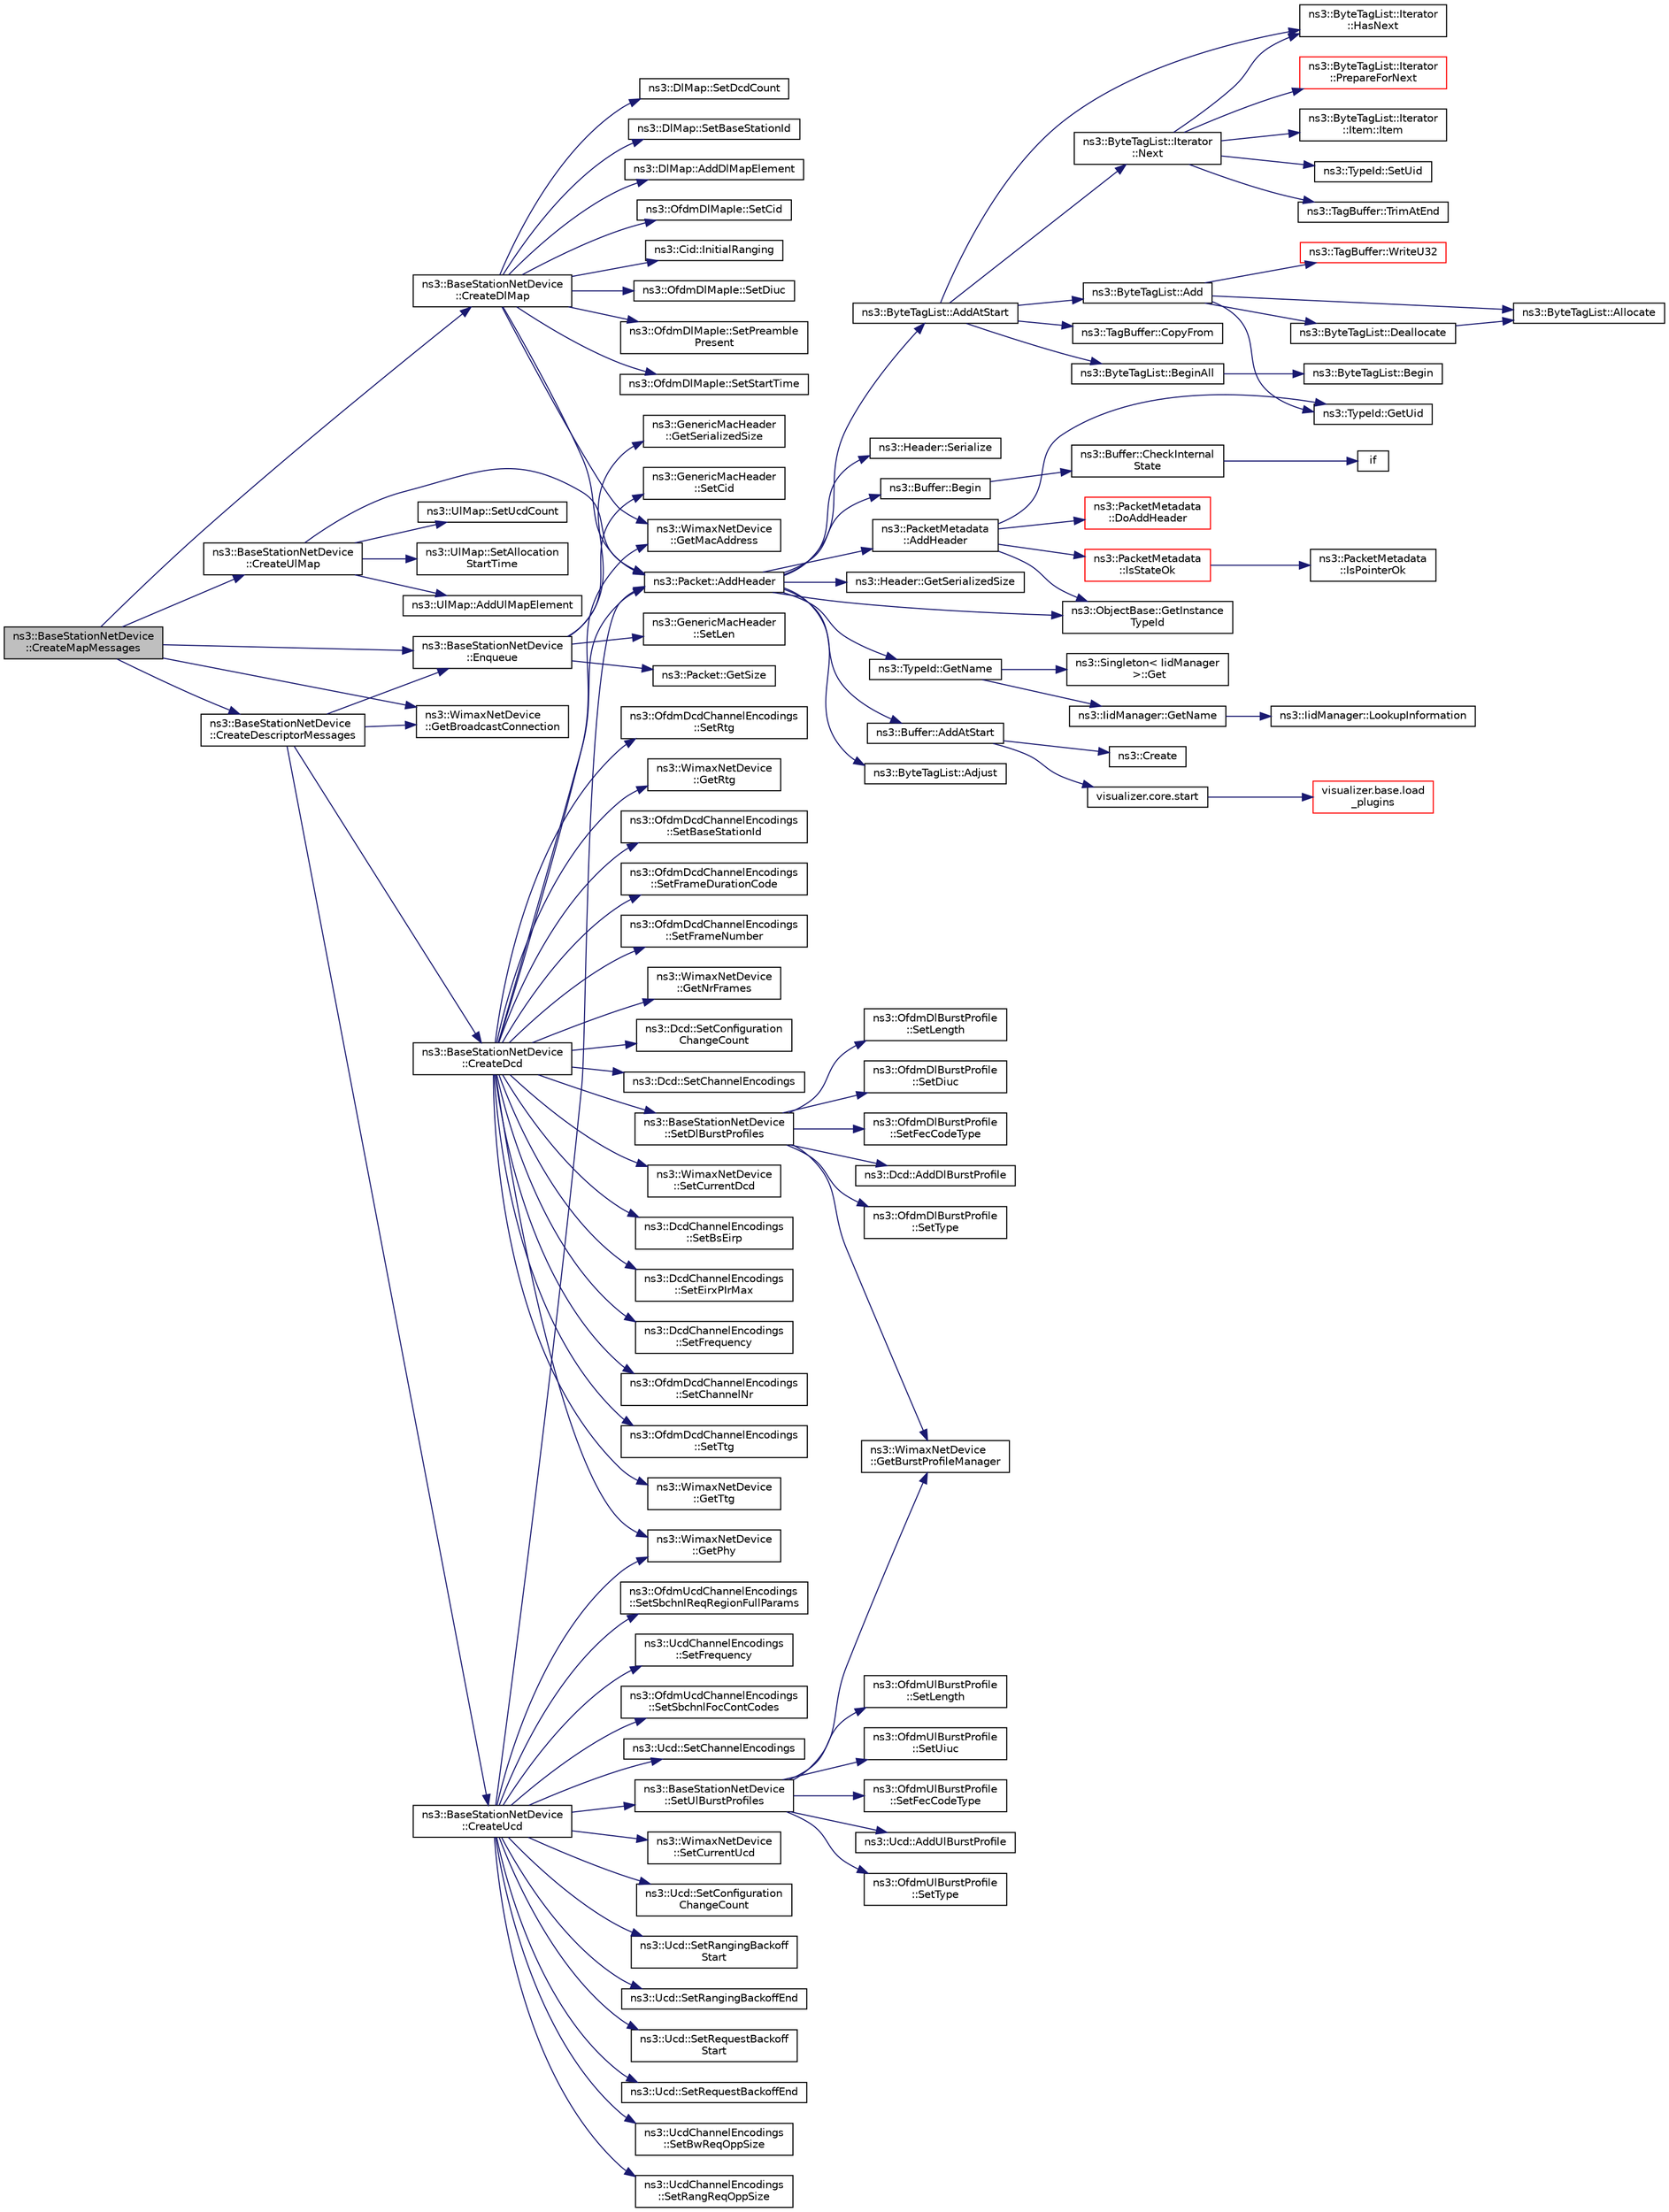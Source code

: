 digraph "ns3::BaseStationNetDevice::CreateMapMessages"
{
  edge [fontname="Helvetica",fontsize="10",labelfontname="Helvetica",labelfontsize="10"];
  node [fontname="Helvetica",fontsize="10",shape=record];
  rankdir="LR";
  Node1 [label="ns3::BaseStationNetDevice\l::CreateMapMessages",height=0.2,width=0.4,color="black", fillcolor="grey75", style="filled", fontcolor="black"];
  Node1 -> Node2 [color="midnightblue",fontsize="10",style="solid"];
  Node2 [label="ns3::BaseStationNetDevice\l::CreateDlMap",height=0.2,width=0.4,color="black", fillcolor="white", style="filled",URL="$dd/d73/classns3_1_1BaseStationNetDevice.html#ab03962233fca4f8e6581c87ce34b8170",tooltip="Create DL map. "];
  Node2 -> Node3 [color="midnightblue",fontsize="10",style="solid"];
  Node3 [label="ns3::DlMap::SetDcdCount",height=0.2,width=0.4,color="black", fillcolor="white", style="filled",URL="$d6/d59/classns3_1_1DlMap.html#a07d522f75a07cc181f9fc9fc4c567704"];
  Node2 -> Node4 [color="midnightblue",fontsize="10",style="solid"];
  Node4 [label="ns3::DlMap::SetBaseStationId",height=0.2,width=0.4,color="black", fillcolor="white", style="filled",URL="$d6/d59/classns3_1_1DlMap.html#a4951212c10a7146436b365ab9a539c53"];
  Node2 -> Node5 [color="midnightblue",fontsize="10",style="solid"];
  Node5 [label="ns3::WimaxNetDevice\l::GetMacAddress",height=0.2,width=0.4,color="black", fillcolor="white", style="filled",URL="$dc/d52/classns3_1_1WimaxNetDevice.html#aa02eb7f6de9c03f0b8f2e33e3c5b5559"];
  Node2 -> Node6 [color="midnightblue",fontsize="10",style="solid"];
  Node6 [label="ns3::DlMap::AddDlMapElement",height=0.2,width=0.4,color="black", fillcolor="white", style="filled",URL="$d6/d59/classns3_1_1DlMap.html#a169be40fb4ee59c8ac8ee601974440c6"];
  Node2 -> Node7 [color="midnightblue",fontsize="10",style="solid"];
  Node7 [label="ns3::OfdmDlMapIe::SetCid",height=0.2,width=0.4,color="black", fillcolor="white", style="filled",URL="$de/de8/classns3_1_1OfdmDlMapIe.html#a26e943ec6aaef043f437147656776690"];
  Node2 -> Node8 [color="midnightblue",fontsize="10",style="solid"];
  Node8 [label="ns3::Cid::InitialRanging",height=0.2,width=0.4,color="black", fillcolor="white", style="filled",URL="$de/d5c/classns3_1_1Cid.html#a5c204ab0df783c7594c764bae1611436"];
  Node2 -> Node9 [color="midnightblue",fontsize="10",style="solid"];
  Node9 [label="ns3::OfdmDlMapIe::SetDiuc",height=0.2,width=0.4,color="black", fillcolor="white", style="filled",URL="$de/de8/classns3_1_1OfdmDlMapIe.html#a5a15248f4ebcbad45720ff54443d0c8c"];
  Node2 -> Node10 [color="midnightblue",fontsize="10",style="solid"];
  Node10 [label="ns3::OfdmDlMapIe::SetPreamble\lPresent",height=0.2,width=0.4,color="black", fillcolor="white", style="filled",URL="$de/de8/classns3_1_1OfdmDlMapIe.html#a78b98bc4dbb4b7e89bfeb27b949eea9a"];
  Node2 -> Node11 [color="midnightblue",fontsize="10",style="solid"];
  Node11 [label="ns3::OfdmDlMapIe::SetStartTime",height=0.2,width=0.4,color="black", fillcolor="white", style="filled",URL="$de/de8/classns3_1_1OfdmDlMapIe.html#a0a0b2b9e5e00d40337fceb32f64902c8"];
  Node2 -> Node12 [color="midnightblue",fontsize="10",style="solid"];
  Node12 [label="ns3::Packet::AddHeader",height=0.2,width=0.4,color="black", fillcolor="white", style="filled",URL="$dd/d7a/classns3_1_1Packet.html#a465108c595a0bc592095cbcab1832ed8",tooltip="Add header to this packet. "];
  Node12 -> Node13 [color="midnightblue",fontsize="10",style="solid"];
  Node13 [label="ns3::Header::GetSerializedSize",height=0.2,width=0.4,color="black", fillcolor="white", style="filled",URL="$d6/dae/classns3_1_1Header.html#a6ef0497eabc1b1fb0ad42738eb73f934"];
  Node12 -> Node14 [color="midnightblue",fontsize="10",style="solid"];
  Node14 [label="ns3::ObjectBase::GetInstance\lTypeId",height=0.2,width=0.4,color="black", fillcolor="white", style="filled",URL="$d2/dac/classns3_1_1ObjectBase.html#abe5b43a6f5b99a92a4c3122db31f06fb"];
  Node12 -> Node15 [color="midnightblue",fontsize="10",style="solid"];
  Node15 [label="ns3::TypeId::GetName",height=0.2,width=0.4,color="black", fillcolor="white", style="filled",URL="$d6/d11/classns3_1_1TypeId.html#aa3c41c79ae428b3cb396a9c6bb3ef314"];
  Node15 -> Node16 [color="midnightblue",fontsize="10",style="solid"];
  Node16 [label="ns3::Singleton\< IidManager\l \>::Get",height=0.2,width=0.4,color="black", fillcolor="white", style="filled",URL="$d8/d77/classns3_1_1Singleton.html#a80a2cd3c25a27ea72add7a9f7a141ffa"];
  Node15 -> Node17 [color="midnightblue",fontsize="10",style="solid"];
  Node17 [label="ns3::IidManager::GetName",height=0.2,width=0.4,color="black", fillcolor="white", style="filled",URL="$d4/d1c/classns3_1_1IidManager.html#a5d68d0f0f44594dcdec239dbdb5bf53c"];
  Node17 -> Node18 [color="midnightblue",fontsize="10",style="solid"];
  Node18 [label="ns3::IidManager::LookupInformation",height=0.2,width=0.4,color="black", fillcolor="white", style="filled",URL="$d4/d1c/classns3_1_1IidManager.html#a6b1f4ba2815dba27a377e8a8db2384cf"];
  Node12 -> Node19 [color="midnightblue",fontsize="10",style="solid"];
  Node19 [label="ns3::Buffer::AddAtStart",height=0.2,width=0.4,color="black", fillcolor="white", style="filled",URL="$da/d85/classns3_1_1Buffer.html#a8abd8164c3671d3dadc98fc66fade7b1"];
  Node19 -> Node20 [color="midnightblue",fontsize="10",style="solid"];
  Node20 [label="visualizer.core.start",height=0.2,width=0.4,color="black", fillcolor="white", style="filled",URL="$df/d6c/namespacevisualizer_1_1core.html#a2a35e5d8a34af358b508dac8635754e0"];
  Node20 -> Node21 [color="midnightblue",fontsize="10",style="solid"];
  Node21 [label="visualizer.base.load\l_plugins",height=0.2,width=0.4,color="red", fillcolor="white", style="filled",URL="$d4/d39/namespacevisualizer_1_1base.html#ad171497a5ff1afe0a73bedaebf35448f"];
  Node19 -> Node22 [color="midnightblue",fontsize="10",style="solid"];
  Node22 [label="ns3::Create",height=0.2,width=0.4,color="black", fillcolor="white", style="filled",URL="$d2/df2/group__ptr.html#ga0406dd2d929ceac05ce39d4579fa3e4b"];
  Node12 -> Node23 [color="midnightblue",fontsize="10",style="solid"];
  Node23 [label="ns3::ByteTagList::Adjust",height=0.2,width=0.4,color="black", fillcolor="white", style="filled",URL="$dd/d64/classns3_1_1ByteTagList.html#a1fec06d7e6daaf8039cf2a148e4090f2"];
  Node12 -> Node24 [color="midnightblue",fontsize="10",style="solid"];
  Node24 [label="ns3::ByteTagList::AddAtStart",height=0.2,width=0.4,color="black", fillcolor="white", style="filled",URL="$dd/d64/classns3_1_1ByteTagList.html#acb4563fbe4299c55af41ba7a166b71d5"];
  Node24 -> Node25 [color="midnightblue",fontsize="10",style="solid"];
  Node25 [label="ns3::ByteTagList::BeginAll",height=0.2,width=0.4,color="black", fillcolor="white", style="filled",URL="$dd/d64/classns3_1_1ByteTagList.html#ac4f33846ef6a84a64ede38b2de1564ba",tooltip="Returns an iterator pointing to the very first tag in this list. "];
  Node25 -> Node26 [color="midnightblue",fontsize="10",style="solid"];
  Node26 [label="ns3::ByteTagList::Begin",height=0.2,width=0.4,color="black", fillcolor="white", style="filled",URL="$dd/d64/classns3_1_1ByteTagList.html#acee7b77907ef44826712a630443493e7"];
  Node24 -> Node27 [color="midnightblue",fontsize="10",style="solid"];
  Node27 [label="ns3::ByteTagList::Iterator\l::HasNext",height=0.2,width=0.4,color="black", fillcolor="white", style="filled",URL="$de/dc7/classns3_1_1ByteTagList_1_1Iterator.html#aa1c5eb37f289d0eef8dfaf687498eaec",tooltip="Used to determine if the iterator is at the end of the byteTagList. "];
  Node24 -> Node28 [color="midnightblue",fontsize="10",style="solid"];
  Node28 [label="ns3::ByteTagList::Iterator\l::Next",height=0.2,width=0.4,color="black", fillcolor="white", style="filled",URL="$de/dc7/classns3_1_1ByteTagList_1_1Iterator.html#af521864d800baab1d9c5262f59ce4433",tooltip="Returns the next Item from the ByteTagList. "];
  Node28 -> Node27 [color="midnightblue",fontsize="10",style="solid"];
  Node28 -> Node29 [color="midnightblue",fontsize="10",style="solid"];
  Node29 [label="ns3::ByteTagList::Iterator\l::Item::Item",height=0.2,width=0.4,color="black", fillcolor="white", style="filled",URL="$d5/da6/structns3_1_1ByteTagList_1_1Iterator_1_1Item.html#acbefc31279faa7437e5ee3c88a16d925",tooltip="constructs an item with the given TagBuffer "];
  Node28 -> Node30 [color="midnightblue",fontsize="10",style="solid"];
  Node30 [label="ns3::TypeId::SetUid",height=0.2,width=0.4,color="black", fillcolor="white", style="filled",URL="$d6/d11/classns3_1_1TypeId.html#a85ebe2aebd1cbf13dea9d731e3081481"];
  Node28 -> Node31 [color="midnightblue",fontsize="10",style="solid"];
  Node31 [label="ns3::TagBuffer::TrimAtEnd",height=0.2,width=0.4,color="black", fillcolor="white", style="filled",URL="$d6/ded/classns3_1_1TagBuffer.html#a163314c17e95305cecd202eb0496affa",tooltip="Trim some space from the end. "];
  Node28 -> Node32 [color="midnightblue",fontsize="10",style="solid"];
  Node32 [label="ns3::ByteTagList::Iterator\l::PrepareForNext",height=0.2,width=0.4,color="red", fillcolor="white", style="filled",URL="$de/dc7/classns3_1_1ByteTagList_1_1Iterator.html#afeebeb2923b6d7d908b0868d9e4750e5",tooltip="Prepare the iterator for the next tag. "];
  Node24 -> Node33 [color="midnightblue",fontsize="10",style="solid"];
  Node33 [label="ns3::ByteTagList::Add",height=0.2,width=0.4,color="black", fillcolor="white", style="filled",URL="$dd/d64/classns3_1_1ByteTagList.html#ac970192e923afc561a304d17af4b8a52"];
  Node33 -> Node34 [color="midnightblue",fontsize="10",style="solid"];
  Node34 [label="ns3::ByteTagList::Allocate",height=0.2,width=0.4,color="black", fillcolor="white", style="filled",URL="$dd/d64/classns3_1_1ByteTagList.html#a6a23e438aeb894ea188a0ada84437073",tooltip="Allocate the memory for the ByteTagListData. "];
  Node33 -> Node35 [color="midnightblue",fontsize="10",style="solid"];
  Node35 [label="ns3::ByteTagList::Deallocate",height=0.2,width=0.4,color="black", fillcolor="white", style="filled",URL="$dd/d64/classns3_1_1ByteTagList.html#aebe6943177a3ce90f7fa16188e67f650",tooltip="Deallocates a ByteTagListData. "];
  Node35 -> Node34 [color="midnightblue",fontsize="10",style="solid"];
  Node33 -> Node36 [color="midnightblue",fontsize="10",style="solid"];
  Node36 [label="ns3::TagBuffer::WriteU32",height=0.2,width=0.4,color="red", fillcolor="white", style="filled",URL="$d6/ded/classns3_1_1TagBuffer.html#abbb5049f106100a61e38db498132121d"];
  Node33 -> Node37 [color="midnightblue",fontsize="10",style="solid"];
  Node37 [label="ns3::TypeId::GetUid",height=0.2,width=0.4,color="black", fillcolor="white", style="filled",URL="$d6/d11/classns3_1_1TypeId.html#acd3e41de6340d06299f4fd63e2ed8da0"];
  Node24 -> Node38 [color="midnightblue",fontsize="10",style="solid"];
  Node38 [label="ns3::TagBuffer::CopyFrom",height=0.2,width=0.4,color="black", fillcolor="white", style="filled",URL="$d6/ded/classns3_1_1TagBuffer.html#afe07a9e117449ff5b5d5857291671349",tooltip="Copy the nternal structure of another TagBuffer. "];
  Node12 -> Node39 [color="midnightblue",fontsize="10",style="solid"];
  Node39 [label="ns3::Header::Serialize",height=0.2,width=0.4,color="black", fillcolor="white", style="filled",URL="$d6/dae/classns3_1_1Header.html#afb61f1aac69ff8349a6bfe521fab5404"];
  Node12 -> Node40 [color="midnightblue",fontsize="10",style="solid"];
  Node40 [label="ns3::Buffer::Begin",height=0.2,width=0.4,color="black", fillcolor="white", style="filled",URL="$da/d85/classns3_1_1Buffer.html#a893d4bf50df13e730b6cd0fda91b967f"];
  Node40 -> Node41 [color="midnightblue",fontsize="10",style="solid"];
  Node41 [label="ns3::Buffer::CheckInternal\lState",height=0.2,width=0.4,color="black", fillcolor="white", style="filled",URL="$da/d85/classns3_1_1Buffer.html#a6202ce7f1ecc1fc7a14cc13017375d14",tooltip="Checks the internal buffer structures consistency. "];
  Node41 -> Node42 [color="midnightblue",fontsize="10",style="solid"];
  Node42 [label="if",height=0.2,width=0.4,color="black", fillcolor="white", style="filled",URL="$d8/d0e/loss__ITU1238_8m.html#a419d895abe1313c35fa353c93802647e"];
  Node12 -> Node43 [color="midnightblue",fontsize="10",style="solid"];
  Node43 [label="ns3::PacketMetadata\l::AddHeader",height=0.2,width=0.4,color="black", fillcolor="white", style="filled",URL="$d1/db1/classns3_1_1PacketMetadata.html#abdce736c4c5f647242f0808c0d2f9249",tooltip="Add an header. "];
  Node43 -> Node44 [color="midnightblue",fontsize="10",style="solid"];
  Node44 [label="ns3::PacketMetadata\l::IsStateOk",height=0.2,width=0.4,color="red", fillcolor="white", style="filled",URL="$d1/db1/classns3_1_1PacketMetadata.html#a208d3163e28704438cdd4d30318e489c",tooltip="Check if the metadata state is ok. "];
  Node44 -> Node45 [color="midnightblue",fontsize="10",style="solid"];
  Node45 [label="ns3::PacketMetadata\l::IsPointerOk",height=0.2,width=0.4,color="black", fillcolor="white", style="filled",URL="$d1/db1/classns3_1_1PacketMetadata.html#acf15fba7d020ebd77591619b5ad273c5",tooltip="Check if the position is valid. "];
  Node43 -> Node14 [color="midnightblue",fontsize="10",style="solid"];
  Node43 -> Node37 [color="midnightblue",fontsize="10",style="solid"];
  Node43 -> Node46 [color="midnightblue",fontsize="10",style="solid"];
  Node46 [label="ns3::PacketMetadata\l::DoAddHeader",height=0.2,width=0.4,color="red", fillcolor="white", style="filled",URL="$d1/db1/classns3_1_1PacketMetadata.html#ae5ad09674e28733405c49b2655c51a5a",tooltip="Add an header. "];
  Node1 -> Node47 [color="midnightblue",fontsize="10",style="solid"];
  Node47 [label="ns3::BaseStationNetDevice\l::Enqueue",height=0.2,width=0.4,color="black", fillcolor="white", style="filled",URL="$dd/d73/classns3_1_1BaseStationNetDevice.html#a3c3e517ac4a08682411ed4fa0c97c037",tooltip="Enqueue a packet into a connection queue. "];
  Node47 -> Node48 [color="midnightblue",fontsize="10",style="solid"];
  Node48 [label="ns3::GenericMacHeader\l::SetLen",height=0.2,width=0.4,color="black", fillcolor="white", style="filled",URL="$d1/d60/classns3_1_1GenericMacHeader.html#ad0b87b780d222778c78b783f7f4e5237"];
  Node47 -> Node49 [color="midnightblue",fontsize="10",style="solid"];
  Node49 [label="ns3::Packet::GetSize",height=0.2,width=0.4,color="black", fillcolor="white", style="filled",URL="$dd/d7a/classns3_1_1Packet.html#a462855c9929954d4301a4edfe55f4f1c",tooltip="Returns the the size in bytes of the packet (including the zero-filled initial payload). "];
  Node47 -> Node50 [color="midnightblue",fontsize="10",style="solid"];
  Node50 [label="ns3::GenericMacHeader\l::GetSerializedSize",height=0.2,width=0.4,color="black", fillcolor="white", style="filled",URL="$d1/d60/classns3_1_1GenericMacHeader.html#a406a3aea98a270418d62587315c50deb"];
  Node47 -> Node51 [color="midnightblue",fontsize="10",style="solid"];
  Node51 [label="ns3::GenericMacHeader\l::SetCid",height=0.2,width=0.4,color="black", fillcolor="white", style="filled",URL="$d1/d60/classns3_1_1GenericMacHeader.html#adb74c3c234787de22682103cba562d83"];
  Node1 -> Node52 [color="midnightblue",fontsize="10",style="solid"];
  Node52 [label="ns3::WimaxNetDevice\l::GetBroadcastConnection",height=0.2,width=0.4,color="black", fillcolor="white", style="filled",URL="$dc/d52/classns3_1_1WimaxNetDevice.html#a11d2c7bbd695e2c845a821ec15baa2aa"];
  Node1 -> Node53 [color="midnightblue",fontsize="10",style="solid"];
  Node53 [label="ns3::BaseStationNetDevice\l::CreateUlMap",height=0.2,width=0.4,color="black", fillcolor="white", style="filled",URL="$dd/d73/classns3_1_1BaseStationNetDevice.html#a73d0eb6a57169fc627126d2e37de9f20",tooltip="Create UL map. "];
  Node53 -> Node54 [color="midnightblue",fontsize="10",style="solid"];
  Node54 [label="ns3::UlMap::SetUcdCount",height=0.2,width=0.4,color="black", fillcolor="white", style="filled",URL="$d0/dec/classns3_1_1UlMap.html#a8e6ba0d4dd34afff774c28d7bc4b0222"];
  Node53 -> Node55 [color="midnightblue",fontsize="10",style="solid"];
  Node55 [label="ns3::UlMap::SetAllocation\lStartTime",height=0.2,width=0.4,color="black", fillcolor="white", style="filled",URL="$d0/dec/classns3_1_1UlMap.html#a2119116e4d057fe2dc59bc2ee6bda0c8"];
  Node53 -> Node56 [color="midnightblue",fontsize="10",style="solid"];
  Node56 [label="ns3::UlMap::AddUlMapElement",height=0.2,width=0.4,color="black", fillcolor="white", style="filled",URL="$d0/dec/classns3_1_1UlMap.html#a60637b23f7686167de08d43422abcad0"];
  Node53 -> Node12 [color="midnightblue",fontsize="10",style="solid"];
  Node1 -> Node57 [color="midnightblue",fontsize="10",style="solid"];
  Node57 [label="ns3::BaseStationNetDevice\l::CreateDescriptorMessages",height=0.2,width=0.4,color="black", fillcolor="white", style="filled",URL="$dd/d73/classns3_1_1BaseStationNetDevice.html#a1f5099c76f920d64a0bd0fba2f9cccff",tooltip="creates the channel descriptor MAC management messages DCD and UCD "];
  Node57 -> Node58 [color="midnightblue",fontsize="10",style="solid"];
  Node58 [label="ns3::BaseStationNetDevice\l::CreateDcd",height=0.2,width=0.4,color="black", fillcolor="white", style="filled",URL="$dd/d73/classns3_1_1BaseStationNetDevice.html#a4228fe5a44d28453e2a1188ac4d31e8d",tooltip="Create DCD. "];
  Node58 -> Node59 [color="midnightblue",fontsize="10",style="solid"];
  Node59 [label="ns3::DcdChannelEncodings\l::SetBsEirp",height=0.2,width=0.4,color="black", fillcolor="white", style="filled",URL="$d8/de0/classns3_1_1DcdChannelEncodings.html#a63b3ad9d5c7a5d1ebcf143fb34cb1c21"];
  Node58 -> Node60 [color="midnightblue",fontsize="10",style="solid"];
  Node60 [label="ns3::DcdChannelEncodings\l::SetEirxPIrMax",height=0.2,width=0.4,color="black", fillcolor="white", style="filled",URL="$d8/de0/classns3_1_1DcdChannelEncodings.html#a877ba07d71abaf59df2cff0f2f74e7ce"];
  Node58 -> Node61 [color="midnightblue",fontsize="10",style="solid"];
  Node61 [label="ns3::DcdChannelEncodings\l::SetFrequency",height=0.2,width=0.4,color="black", fillcolor="white", style="filled",URL="$d8/de0/classns3_1_1DcdChannelEncodings.html#a7265878c3b1c112ac710458a66c0d53c"];
  Node58 -> Node62 [color="midnightblue",fontsize="10",style="solid"];
  Node62 [label="ns3::WimaxNetDevice\l::GetPhy",height=0.2,width=0.4,color="black", fillcolor="white", style="filled",URL="$dc/d52/classns3_1_1WimaxNetDevice.html#a81c1f9d43acfc9cd5d642b784102a21f"];
  Node58 -> Node63 [color="midnightblue",fontsize="10",style="solid"];
  Node63 [label="ns3::OfdmDcdChannelEncodings\l::SetChannelNr",height=0.2,width=0.4,color="black", fillcolor="white", style="filled",URL="$dc/dc3/classns3_1_1OfdmDcdChannelEncodings.html#a526255a09fa137ca7d2dc0835953873a"];
  Node58 -> Node64 [color="midnightblue",fontsize="10",style="solid"];
  Node64 [label="ns3::OfdmDcdChannelEncodings\l::SetTtg",height=0.2,width=0.4,color="black", fillcolor="white", style="filled",URL="$dc/dc3/classns3_1_1OfdmDcdChannelEncodings.html#a60e566a9f427b43f7bde549f3a6d827f"];
  Node58 -> Node65 [color="midnightblue",fontsize="10",style="solid"];
  Node65 [label="ns3::WimaxNetDevice\l::GetTtg",height=0.2,width=0.4,color="black", fillcolor="white", style="filled",URL="$dc/d52/classns3_1_1WimaxNetDevice.html#a229b824a5959b3231ac6edf6d3c01ab6"];
  Node58 -> Node66 [color="midnightblue",fontsize="10",style="solid"];
  Node66 [label="ns3::OfdmDcdChannelEncodings\l::SetRtg",height=0.2,width=0.4,color="black", fillcolor="white", style="filled",URL="$dc/dc3/classns3_1_1OfdmDcdChannelEncodings.html#aa16e6ff9f933c7a245cb7dbe4bb7ed52"];
  Node58 -> Node67 [color="midnightblue",fontsize="10",style="solid"];
  Node67 [label="ns3::WimaxNetDevice\l::GetRtg",height=0.2,width=0.4,color="black", fillcolor="white", style="filled",URL="$dc/d52/classns3_1_1WimaxNetDevice.html#abd27010a030924757238ad2baef094f0"];
  Node58 -> Node68 [color="midnightblue",fontsize="10",style="solid"];
  Node68 [label="ns3::OfdmDcdChannelEncodings\l::SetBaseStationId",height=0.2,width=0.4,color="black", fillcolor="white", style="filled",URL="$dc/dc3/classns3_1_1OfdmDcdChannelEncodings.html#afc231a10398aba2f21dccf5b55765865"];
  Node58 -> Node5 [color="midnightblue",fontsize="10",style="solid"];
  Node58 -> Node69 [color="midnightblue",fontsize="10",style="solid"];
  Node69 [label="ns3::OfdmDcdChannelEncodings\l::SetFrameDurationCode",height=0.2,width=0.4,color="black", fillcolor="white", style="filled",URL="$dc/dc3/classns3_1_1OfdmDcdChannelEncodings.html#a6de921dc3258a81cd58f0b1759c68901"];
  Node58 -> Node70 [color="midnightblue",fontsize="10",style="solid"];
  Node70 [label="ns3::OfdmDcdChannelEncodings\l::SetFrameNumber",height=0.2,width=0.4,color="black", fillcolor="white", style="filled",URL="$dc/dc3/classns3_1_1OfdmDcdChannelEncodings.html#aab1f965e351d4226c2b273341e0c0c57"];
  Node58 -> Node71 [color="midnightblue",fontsize="10",style="solid"];
  Node71 [label="ns3::WimaxNetDevice\l::GetNrFrames",height=0.2,width=0.4,color="black", fillcolor="white", style="filled",URL="$dc/d52/classns3_1_1WimaxNetDevice.html#ad31c0246d640e1d99b1baf3bc5144d36"];
  Node58 -> Node72 [color="midnightblue",fontsize="10",style="solid"];
  Node72 [label="ns3::Dcd::SetConfiguration\lChangeCount",height=0.2,width=0.4,color="black", fillcolor="white", style="filled",URL="$db/dcc/classns3_1_1Dcd.html#a155ef314ab289a14891cd7adc8ff03f9"];
  Node58 -> Node73 [color="midnightblue",fontsize="10",style="solid"];
  Node73 [label="ns3::Dcd::SetChannelEncodings",height=0.2,width=0.4,color="black", fillcolor="white", style="filled",URL="$db/dcc/classns3_1_1Dcd.html#ad3450345cea610fa5dc554661ad70cdc"];
  Node58 -> Node74 [color="midnightblue",fontsize="10",style="solid"];
  Node74 [label="ns3::BaseStationNetDevice\l::SetDlBurstProfiles",height=0.2,width=0.4,color="black", fillcolor="white", style="filled",URL="$dd/d73/classns3_1_1BaseStationNetDevice.html#a2110651b30bbf78969c831dacb1b655d",tooltip="Send DL burst profiles. "];
  Node74 -> Node75 [color="midnightblue",fontsize="10",style="solid"];
  Node75 [label="ns3::WimaxNetDevice\l::GetBurstProfileManager",height=0.2,width=0.4,color="black", fillcolor="white", style="filled",URL="$dc/d52/classns3_1_1WimaxNetDevice.html#adc0798ce5d154658179fcecaf5bc602f"];
  Node74 -> Node76 [color="midnightblue",fontsize="10",style="solid"];
  Node76 [label="ns3::OfdmDlBurstProfile\l::SetType",height=0.2,width=0.4,color="black", fillcolor="white", style="filled",URL="$de/da9/classns3_1_1OfdmDlBurstProfile.html#ab68301ea6a976bafdd78006670573e1e"];
  Node74 -> Node77 [color="midnightblue",fontsize="10",style="solid"];
  Node77 [label="ns3::OfdmDlBurstProfile\l::SetLength",height=0.2,width=0.4,color="black", fillcolor="white", style="filled",URL="$de/da9/classns3_1_1OfdmDlBurstProfile.html#a960e4ad5656843483b5909c921d1c121"];
  Node74 -> Node78 [color="midnightblue",fontsize="10",style="solid"];
  Node78 [label="ns3::OfdmDlBurstProfile\l::SetDiuc",height=0.2,width=0.4,color="black", fillcolor="white", style="filled",URL="$de/da9/classns3_1_1OfdmDlBurstProfile.html#ae3d4ef4e16c600092b10354749fb6d2f"];
  Node74 -> Node79 [color="midnightblue",fontsize="10",style="solid"];
  Node79 [label="ns3::OfdmDlBurstProfile\l::SetFecCodeType",height=0.2,width=0.4,color="black", fillcolor="white", style="filled",URL="$de/da9/classns3_1_1OfdmDlBurstProfile.html#a820825183214aaa1c788ea3a1f3b240d"];
  Node74 -> Node80 [color="midnightblue",fontsize="10",style="solid"];
  Node80 [label="ns3::Dcd::AddDlBurstProfile",height=0.2,width=0.4,color="black", fillcolor="white", style="filled",URL="$db/dcc/classns3_1_1Dcd.html#a65c69ddb068a02a3ce429855b256e872"];
  Node58 -> Node81 [color="midnightblue",fontsize="10",style="solid"];
  Node81 [label="ns3::WimaxNetDevice\l::SetCurrentDcd",height=0.2,width=0.4,color="black", fillcolor="white", style="filled",URL="$dc/d52/classns3_1_1WimaxNetDevice.html#ab117daf48e12811b746173822f3869dd"];
  Node58 -> Node12 [color="midnightblue",fontsize="10",style="solid"];
  Node57 -> Node47 [color="midnightblue",fontsize="10",style="solid"];
  Node57 -> Node52 [color="midnightblue",fontsize="10",style="solid"];
  Node57 -> Node82 [color="midnightblue",fontsize="10",style="solid"];
  Node82 [label="ns3::BaseStationNetDevice\l::CreateUcd",height=0.2,width=0.4,color="black", fillcolor="white", style="filled",URL="$dd/d73/classns3_1_1BaseStationNetDevice.html#abdd5d28aac407818503b3ffae29bd1de",tooltip="Create UCD. "];
  Node82 -> Node83 [color="midnightblue",fontsize="10",style="solid"];
  Node83 [label="ns3::Ucd::SetConfiguration\lChangeCount",height=0.2,width=0.4,color="black", fillcolor="white", style="filled",URL="$db/dda/classns3_1_1Ucd.html#a93be0a2375bb73ec4aeaa8e85f709fef"];
  Node82 -> Node84 [color="midnightblue",fontsize="10",style="solid"];
  Node84 [label="ns3::Ucd::SetRangingBackoff\lStart",height=0.2,width=0.4,color="black", fillcolor="white", style="filled",URL="$db/dda/classns3_1_1Ucd.html#a9ad2ea963c6d98bddbef9a1e4b4ba892"];
  Node82 -> Node85 [color="midnightblue",fontsize="10",style="solid"];
  Node85 [label="ns3::Ucd::SetRangingBackoffEnd",height=0.2,width=0.4,color="black", fillcolor="white", style="filled",URL="$db/dda/classns3_1_1Ucd.html#a9fcf97edec8e845bffa6302e16cb2e33"];
  Node82 -> Node86 [color="midnightblue",fontsize="10",style="solid"];
  Node86 [label="ns3::Ucd::SetRequestBackoff\lStart",height=0.2,width=0.4,color="black", fillcolor="white", style="filled",URL="$db/dda/classns3_1_1Ucd.html#ae9efbad95bce10c4f139e525ac68731e"];
  Node82 -> Node87 [color="midnightblue",fontsize="10",style="solid"];
  Node87 [label="ns3::Ucd::SetRequestBackoffEnd",height=0.2,width=0.4,color="black", fillcolor="white", style="filled",URL="$db/dda/classns3_1_1Ucd.html#acd456d07a84e3b40b866ec61f75b4226"];
  Node82 -> Node88 [color="midnightblue",fontsize="10",style="solid"];
  Node88 [label="ns3::UcdChannelEncodings\l::SetBwReqOppSize",height=0.2,width=0.4,color="black", fillcolor="white", style="filled",URL="$dc/d44/classns3_1_1UcdChannelEncodings.html#abf807ce9eab9d2320950a2519049b989"];
  Node82 -> Node62 [color="midnightblue",fontsize="10",style="solid"];
  Node82 -> Node89 [color="midnightblue",fontsize="10",style="solid"];
  Node89 [label="ns3::UcdChannelEncodings\l::SetRangReqOppSize",height=0.2,width=0.4,color="black", fillcolor="white", style="filled",URL="$dc/d44/classns3_1_1UcdChannelEncodings.html#a047c31196baed670a0057935d5736205"];
  Node82 -> Node90 [color="midnightblue",fontsize="10",style="solid"];
  Node90 [label="ns3::UcdChannelEncodings\l::SetFrequency",height=0.2,width=0.4,color="black", fillcolor="white", style="filled",URL="$dc/d44/classns3_1_1UcdChannelEncodings.html#a05720d5a54aec62a0efd537409ecce83"];
  Node82 -> Node91 [color="midnightblue",fontsize="10",style="solid"];
  Node91 [label="ns3::OfdmUcdChannelEncodings\l::SetSbchnlReqRegionFullParams",height=0.2,width=0.4,color="black", fillcolor="white", style="filled",URL="$dc/d27/classns3_1_1OfdmUcdChannelEncodings.html#aab2a8a15e484e0fa476190f390857211"];
  Node82 -> Node92 [color="midnightblue",fontsize="10",style="solid"];
  Node92 [label="ns3::OfdmUcdChannelEncodings\l::SetSbchnlFocContCodes",height=0.2,width=0.4,color="black", fillcolor="white", style="filled",URL="$dc/d27/classns3_1_1OfdmUcdChannelEncodings.html#abfdb61d6d103b36ac89df0ad513c523b"];
  Node82 -> Node93 [color="midnightblue",fontsize="10",style="solid"];
  Node93 [label="ns3::Ucd::SetChannelEncodings",height=0.2,width=0.4,color="black", fillcolor="white", style="filled",URL="$db/dda/classns3_1_1Ucd.html#a6c9040a25ef14b90774c992a45f7becc"];
  Node82 -> Node94 [color="midnightblue",fontsize="10",style="solid"];
  Node94 [label="ns3::BaseStationNetDevice\l::SetUlBurstProfiles",height=0.2,width=0.4,color="black", fillcolor="white", style="filled",URL="$dd/d73/classns3_1_1BaseStationNetDevice.html#afe815d0fff8c6152ceeb93beff282255",tooltip="Send UL burst profiles. "];
  Node94 -> Node75 [color="midnightblue",fontsize="10",style="solid"];
  Node94 -> Node95 [color="midnightblue",fontsize="10",style="solid"];
  Node95 [label="ns3::OfdmUlBurstProfile\l::SetType",height=0.2,width=0.4,color="black", fillcolor="white", style="filled",URL="$d4/db5/classns3_1_1OfdmUlBurstProfile.html#a60ea600da037b76adbefcbb967c30570"];
  Node94 -> Node96 [color="midnightblue",fontsize="10",style="solid"];
  Node96 [label="ns3::OfdmUlBurstProfile\l::SetLength",height=0.2,width=0.4,color="black", fillcolor="white", style="filled",URL="$d4/db5/classns3_1_1OfdmUlBurstProfile.html#a26e9453e7d7a428b8a79342ed6a462fe"];
  Node94 -> Node97 [color="midnightblue",fontsize="10",style="solid"];
  Node97 [label="ns3::OfdmUlBurstProfile\l::SetUiuc",height=0.2,width=0.4,color="black", fillcolor="white", style="filled",URL="$d4/db5/classns3_1_1OfdmUlBurstProfile.html#a2b078a5c2aaef2d8fc62be58ca2bd097"];
  Node94 -> Node98 [color="midnightblue",fontsize="10",style="solid"];
  Node98 [label="ns3::OfdmUlBurstProfile\l::SetFecCodeType",height=0.2,width=0.4,color="black", fillcolor="white", style="filled",URL="$d4/db5/classns3_1_1OfdmUlBurstProfile.html#a4ea1fa42525c8f13f749fcefbe90ac8f"];
  Node94 -> Node99 [color="midnightblue",fontsize="10",style="solid"];
  Node99 [label="ns3::Ucd::AddUlBurstProfile",height=0.2,width=0.4,color="black", fillcolor="white", style="filled",URL="$db/dda/classns3_1_1Ucd.html#a4b007bc9afca2c4b31949a49c24303e9"];
  Node82 -> Node100 [color="midnightblue",fontsize="10",style="solid"];
  Node100 [label="ns3::WimaxNetDevice\l::SetCurrentUcd",height=0.2,width=0.4,color="black", fillcolor="white", style="filled",URL="$dc/d52/classns3_1_1WimaxNetDevice.html#a554e03eca334044a2e3c404ded0916e5"];
  Node82 -> Node12 [color="midnightblue",fontsize="10",style="solid"];
}

